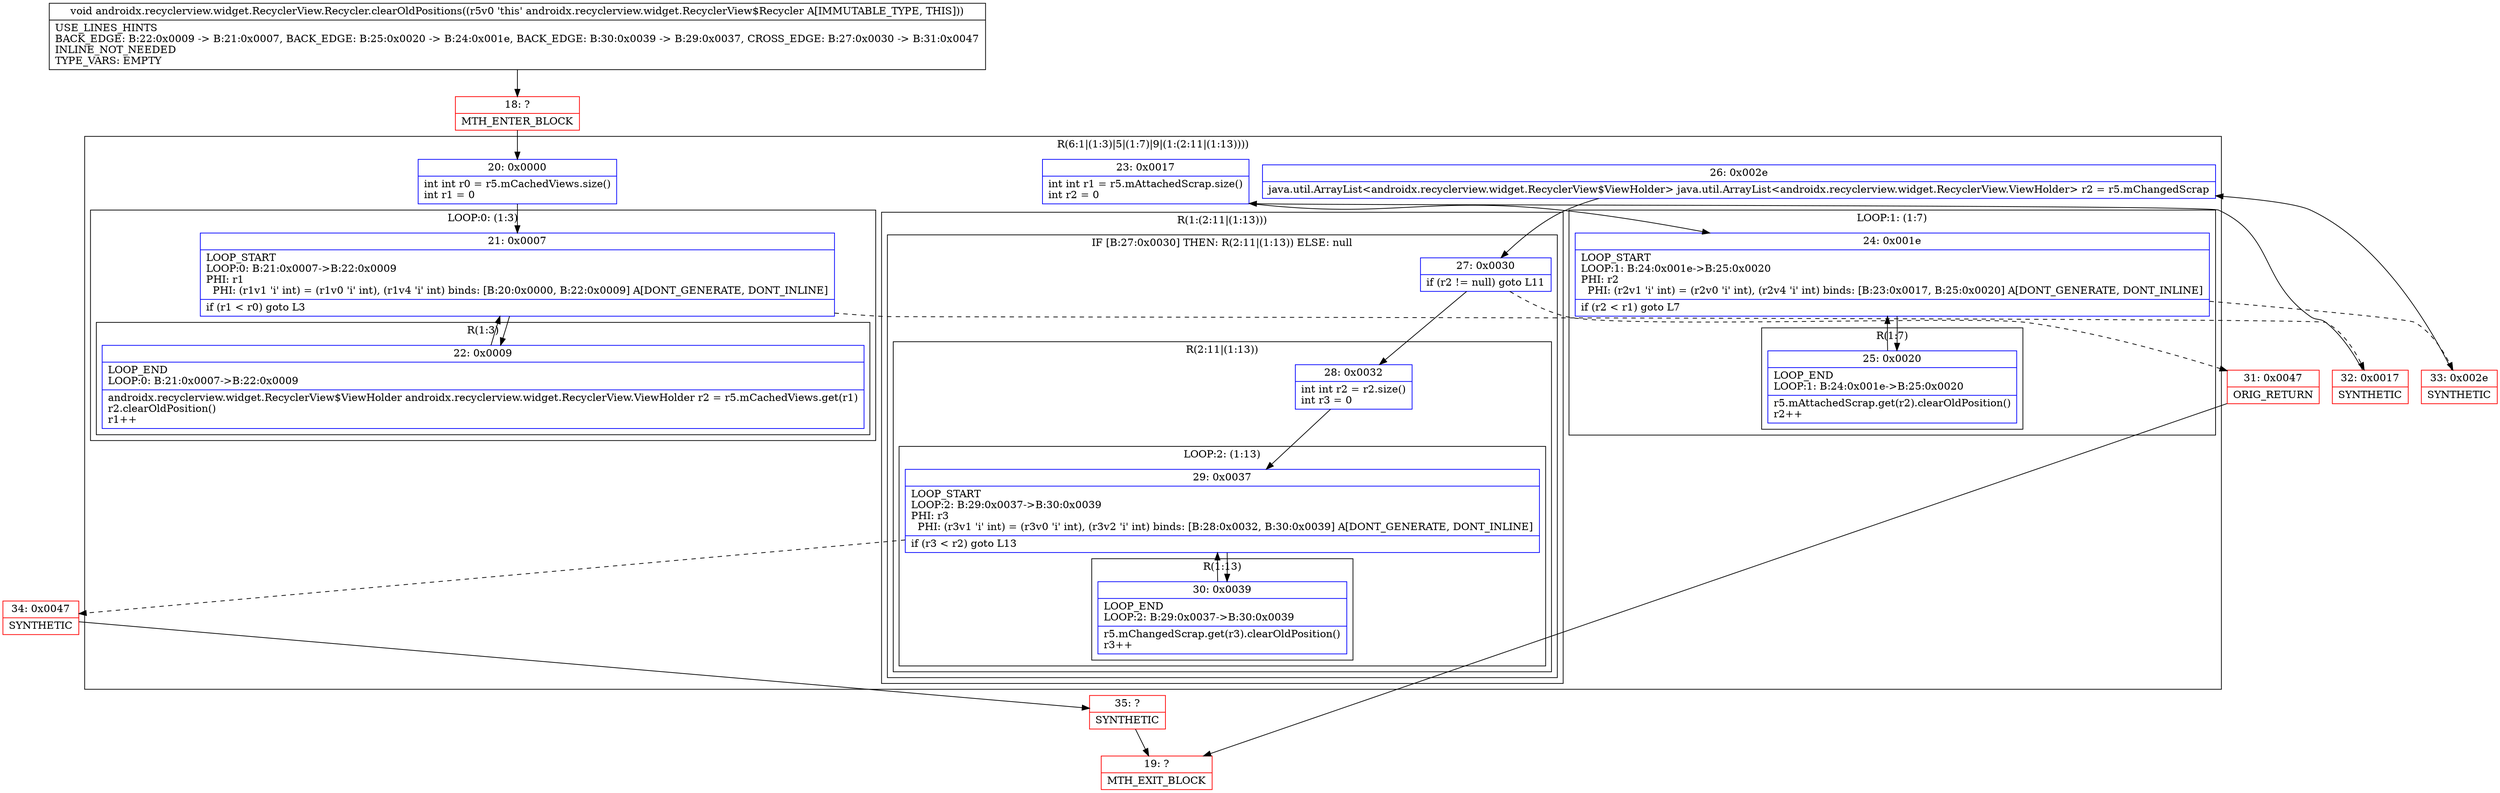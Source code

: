 digraph "CFG forandroidx.recyclerview.widget.RecyclerView.Recycler.clearOldPositions()V" {
subgraph cluster_Region_931523575 {
label = "R(6:1|(1:3)|5|(1:7)|9|(1:(2:11|(1:13))))";
node [shape=record,color=blue];
Node_20 [shape=record,label="{20\:\ 0x0000|int int r0 = r5.mCachedViews.size()\lint r1 = 0\l}"];
subgraph cluster_LoopRegion_1349592490 {
label = "LOOP:0: (1:3)";
node [shape=record,color=blue];
Node_21 [shape=record,label="{21\:\ 0x0007|LOOP_START\lLOOP:0: B:21:0x0007\-\>B:22:0x0009\lPHI: r1 \l  PHI: (r1v1 'i' int) = (r1v0 'i' int), (r1v4 'i' int) binds: [B:20:0x0000, B:22:0x0009] A[DONT_GENERATE, DONT_INLINE]\l|if (r1 \< r0) goto L3\l}"];
subgraph cluster_Region_379660768 {
label = "R(1:3)";
node [shape=record,color=blue];
Node_22 [shape=record,label="{22\:\ 0x0009|LOOP_END\lLOOP:0: B:21:0x0007\-\>B:22:0x0009\l|androidx.recyclerview.widget.RecyclerView$ViewHolder androidx.recyclerview.widget.RecyclerView.ViewHolder r2 = r5.mCachedViews.get(r1)\lr2.clearOldPosition()\lr1++\l}"];
}
}
Node_23 [shape=record,label="{23\:\ 0x0017|int int r1 = r5.mAttachedScrap.size()\lint r2 = 0\l}"];
subgraph cluster_LoopRegion_158451374 {
label = "LOOP:1: (1:7)";
node [shape=record,color=blue];
Node_24 [shape=record,label="{24\:\ 0x001e|LOOP_START\lLOOP:1: B:24:0x001e\-\>B:25:0x0020\lPHI: r2 \l  PHI: (r2v1 'i' int) = (r2v0 'i' int), (r2v4 'i' int) binds: [B:23:0x0017, B:25:0x0020] A[DONT_GENERATE, DONT_INLINE]\l|if (r2 \< r1) goto L7\l}"];
subgraph cluster_Region_288579108 {
label = "R(1:7)";
node [shape=record,color=blue];
Node_25 [shape=record,label="{25\:\ 0x0020|LOOP_END\lLOOP:1: B:24:0x001e\-\>B:25:0x0020\l|r5.mAttachedScrap.get(r2).clearOldPosition()\lr2++\l}"];
}
}
Node_26 [shape=record,label="{26\:\ 0x002e|java.util.ArrayList\<androidx.recyclerview.widget.RecyclerView$ViewHolder\> java.util.ArrayList\<androidx.recyclerview.widget.RecyclerView.ViewHolder\> r2 = r5.mChangedScrap\l}"];
subgraph cluster_Region_674777173 {
label = "R(1:(2:11|(1:13)))";
node [shape=record,color=blue];
subgraph cluster_IfRegion_1219917277 {
label = "IF [B:27:0x0030] THEN: R(2:11|(1:13)) ELSE: null";
node [shape=record,color=blue];
Node_27 [shape=record,label="{27\:\ 0x0030|if (r2 != null) goto L11\l}"];
subgraph cluster_Region_1464314626 {
label = "R(2:11|(1:13))";
node [shape=record,color=blue];
Node_28 [shape=record,label="{28\:\ 0x0032|int int r2 = r2.size()\lint r3 = 0\l}"];
subgraph cluster_LoopRegion_1342456818 {
label = "LOOP:2: (1:13)";
node [shape=record,color=blue];
Node_29 [shape=record,label="{29\:\ 0x0037|LOOP_START\lLOOP:2: B:29:0x0037\-\>B:30:0x0039\lPHI: r3 \l  PHI: (r3v1 'i' int) = (r3v0 'i' int), (r3v2 'i' int) binds: [B:28:0x0032, B:30:0x0039] A[DONT_GENERATE, DONT_INLINE]\l|if (r3 \< r2) goto L13\l}"];
subgraph cluster_Region_1531831720 {
label = "R(1:13)";
node [shape=record,color=blue];
Node_30 [shape=record,label="{30\:\ 0x0039|LOOP_END\lLOOP:2: B:29:0x0037\-\>B:30:0x0039\l|r5.mChangedScrap.get(r3).clearOldPosition()\lr3++\l}"];
}
}
}
}
}
}
Node_18 [shape=record,color=red,label="{18\:\ ?|MTH_ENTER_BLOCK\l}"];
Node_32 [shape=record,color=red,label="{32\:\ 0x0017|SYNTHETIC\l}"];
Node_33 [shape=record,color=red,label="{33\:\ 0x002e|SYNTHETIC\l}"];
Node_34 [shape=record,color=red,label="{34\:\ 0x0047|SYNTHETIC\l}"];
Node_35 [shape=record,color=red,label="{35\:\ ?|SYNTHETIC\l}"];
Node_19 [shape=record,color=red,label="{19\:\ ?|MTH_EXIT_BLOCK\l}"];
Node_31 [shape=record,color=red,label="{31\:\ 0x0047|ORIG_RETURN\l}"];
MethodNode[shape=record,label="{void androidx.recyclerview.widget.RecyclerView.Recycler.clearOldPositions((r5v0 'this' androidx.recyclerview.widget.RecyclerView$Recycler A[IMMUTABLE_TYPE, THIS]))  | USE_LINES_HINTS\lBACK_EDGE: B:22:0x0009 \-\> B:21:0x0007, BACK_EDGE: B:25:0x0020 \-\> B:24:0x001e, BACK_EDGE: B:30:0x0039 \-\> B:29:0x0037, CROSS_EDGE: B:27:0x0030 \-\> B:31:0x0047\lINLINE_NOT_NEEDED\lTYPE_VARS: EMPTY\l}"];
MethodNode -> Node_18;Node_20 -> Node_21;
Node_21 -> Node_22;
Node_21 -> Node_32[style=dashed];
Node_22 -> Node_21;
Node_23 -> Node_24;
Node_24 -> Node_25;
Node_24 -> Node_33[style=dashed];
Node_25 -> Node_24;
Node_26 -> Node_27;
Node_27 -> Node_28;
Node_27 -> Node_31[style=dashed];
Node_28 -> Node_29;
Node_29 -> Node_30;
Node_29 -> Node_34[style=dashed];
Node_30 -> Node_29;
Node_18 -> Node_20;
Node_32 -> Node_23;
Node_33 -> Node_26;
Node_34 -> Node_35;
Node_35 -> Node_19;
Node_31 -> Node_19;
}

